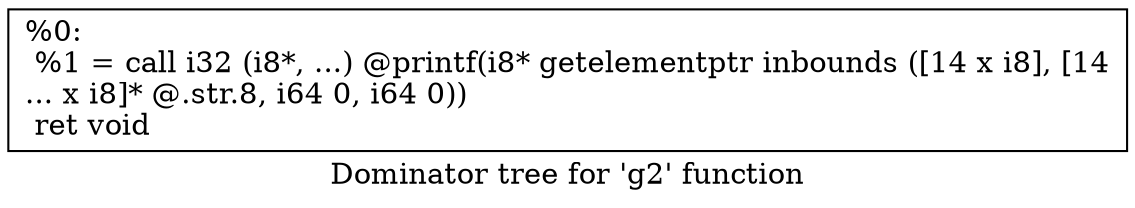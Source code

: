 digraph "Dominator tree for 'g2' function" {
	label="Dominator tree for 'g2' function";

	Node0x18792f0 [shape=record,label="{%0:\l  %1 = call i32 (i8*, ...) @printf(i8* getelementptr inbounds ([14 x i8], [14\l... x i8]* @.str.8, i64 0, i64 0))\l  ret void\l}"];
}
